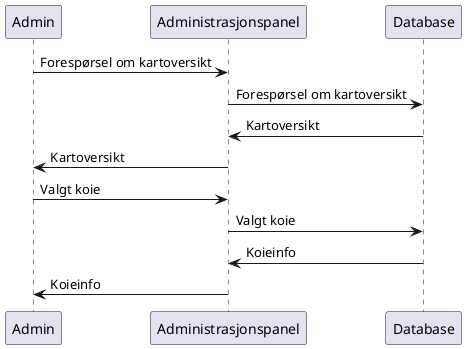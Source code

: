 @startuml
Admin -> Administrasjonspanel: Forespørsel om kartoversikt
Administrasjonspanel -> Database: Forespørsel om kartoversikt
Database -> Administrasjonspanel: Kartoversikt
Administrasjonspanel -> Admin: Kartoversikt
Admin -> Administrasjonspanel: Valgt koie
Administrasjonspanel -> Database: Valgt koie
Database -> Administrasjonspanel: Koieinfo
Administrasjonspanel -> Admin: Koieinfo

@enduml